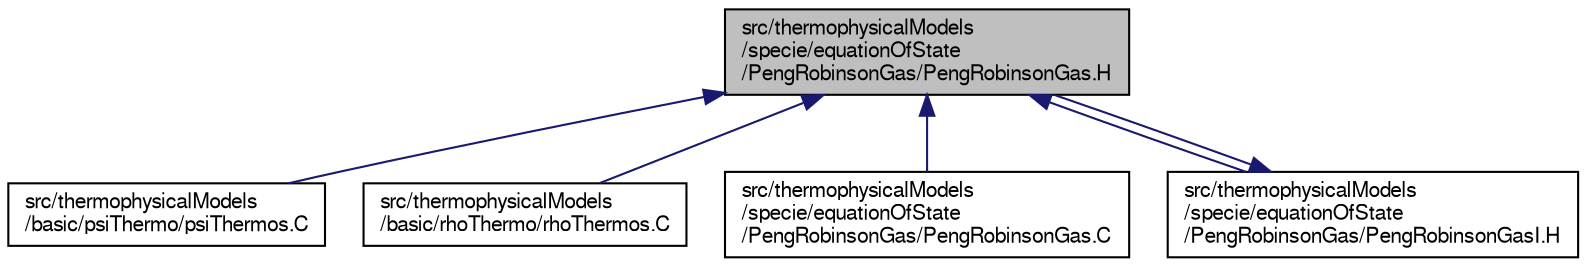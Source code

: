 digraph "src/thermophysicalModels/specie/equationOfState/PengRobinsonGas/PengRobinsonGas.H"
{
  bgcolor="transparent";
  edge [fontname="FreeSans",fontsize="10",labelfontname="FreeSans",labelfontsize="10"];
  node [fontname="FreeSans",fontsize="10",shape=record];
  Node1 [label="src/thermophysicalModels\l/specie/equationOfState\l/PengRobinsonGas/PengRobinsonGas.H",height=0.2,width=0.4,color="black", fillcolor="grey75", style="filled" fontcolor="black"];
  Node1 -> Node2 [dir="back",color="midnightblue",fontsize="10",style="solid",fontname="FreeSans"];
  Node2 [label="src/thermophysicalModels\l/basic/psiThermo/psiThermos.C",height=0.2,width=0.4,color="black",URL="$a09472.html"];
  Node1 -> Node3 [dir="back",color="midnightblue",fontsize="10",style="solid",fontname="FreeSans"];
  Node3 [label="src/thermophysicalModels\l/basic/rhoThermo/rhoThermos.C",height=0.2,width=0.4,color="black",URL="$a09477.html"];
  Node1 -> Node4 [dir="back",color="midnightblue",fontsize="10",style="solid",fontname="FreeSans"];
  Node4 [label="src/thermophysicalModels\l/specie/equationOfState\l/PengRobinsonGas/PengRobinsonGas.C",height=0.2,width=0.4,color="black",URL="$a09796.html"];
  Node1 -> Node5 [dir="back",color="midnightblue",fontsize="10",style="solid",fontname="FreeSans"];
  Node5 [label="src/thermophysicalModels\l/specie/equationOfState\l/PengRobinsonGas/PengRobinsonGasI.H",height=0.2,width=0.4,color="black",URL="$a09798.html"];
  Node5 -> Node1 [dir="back",color="midnightblue",fontsize="10",style="solid",fontname="FreeSans"];
}
